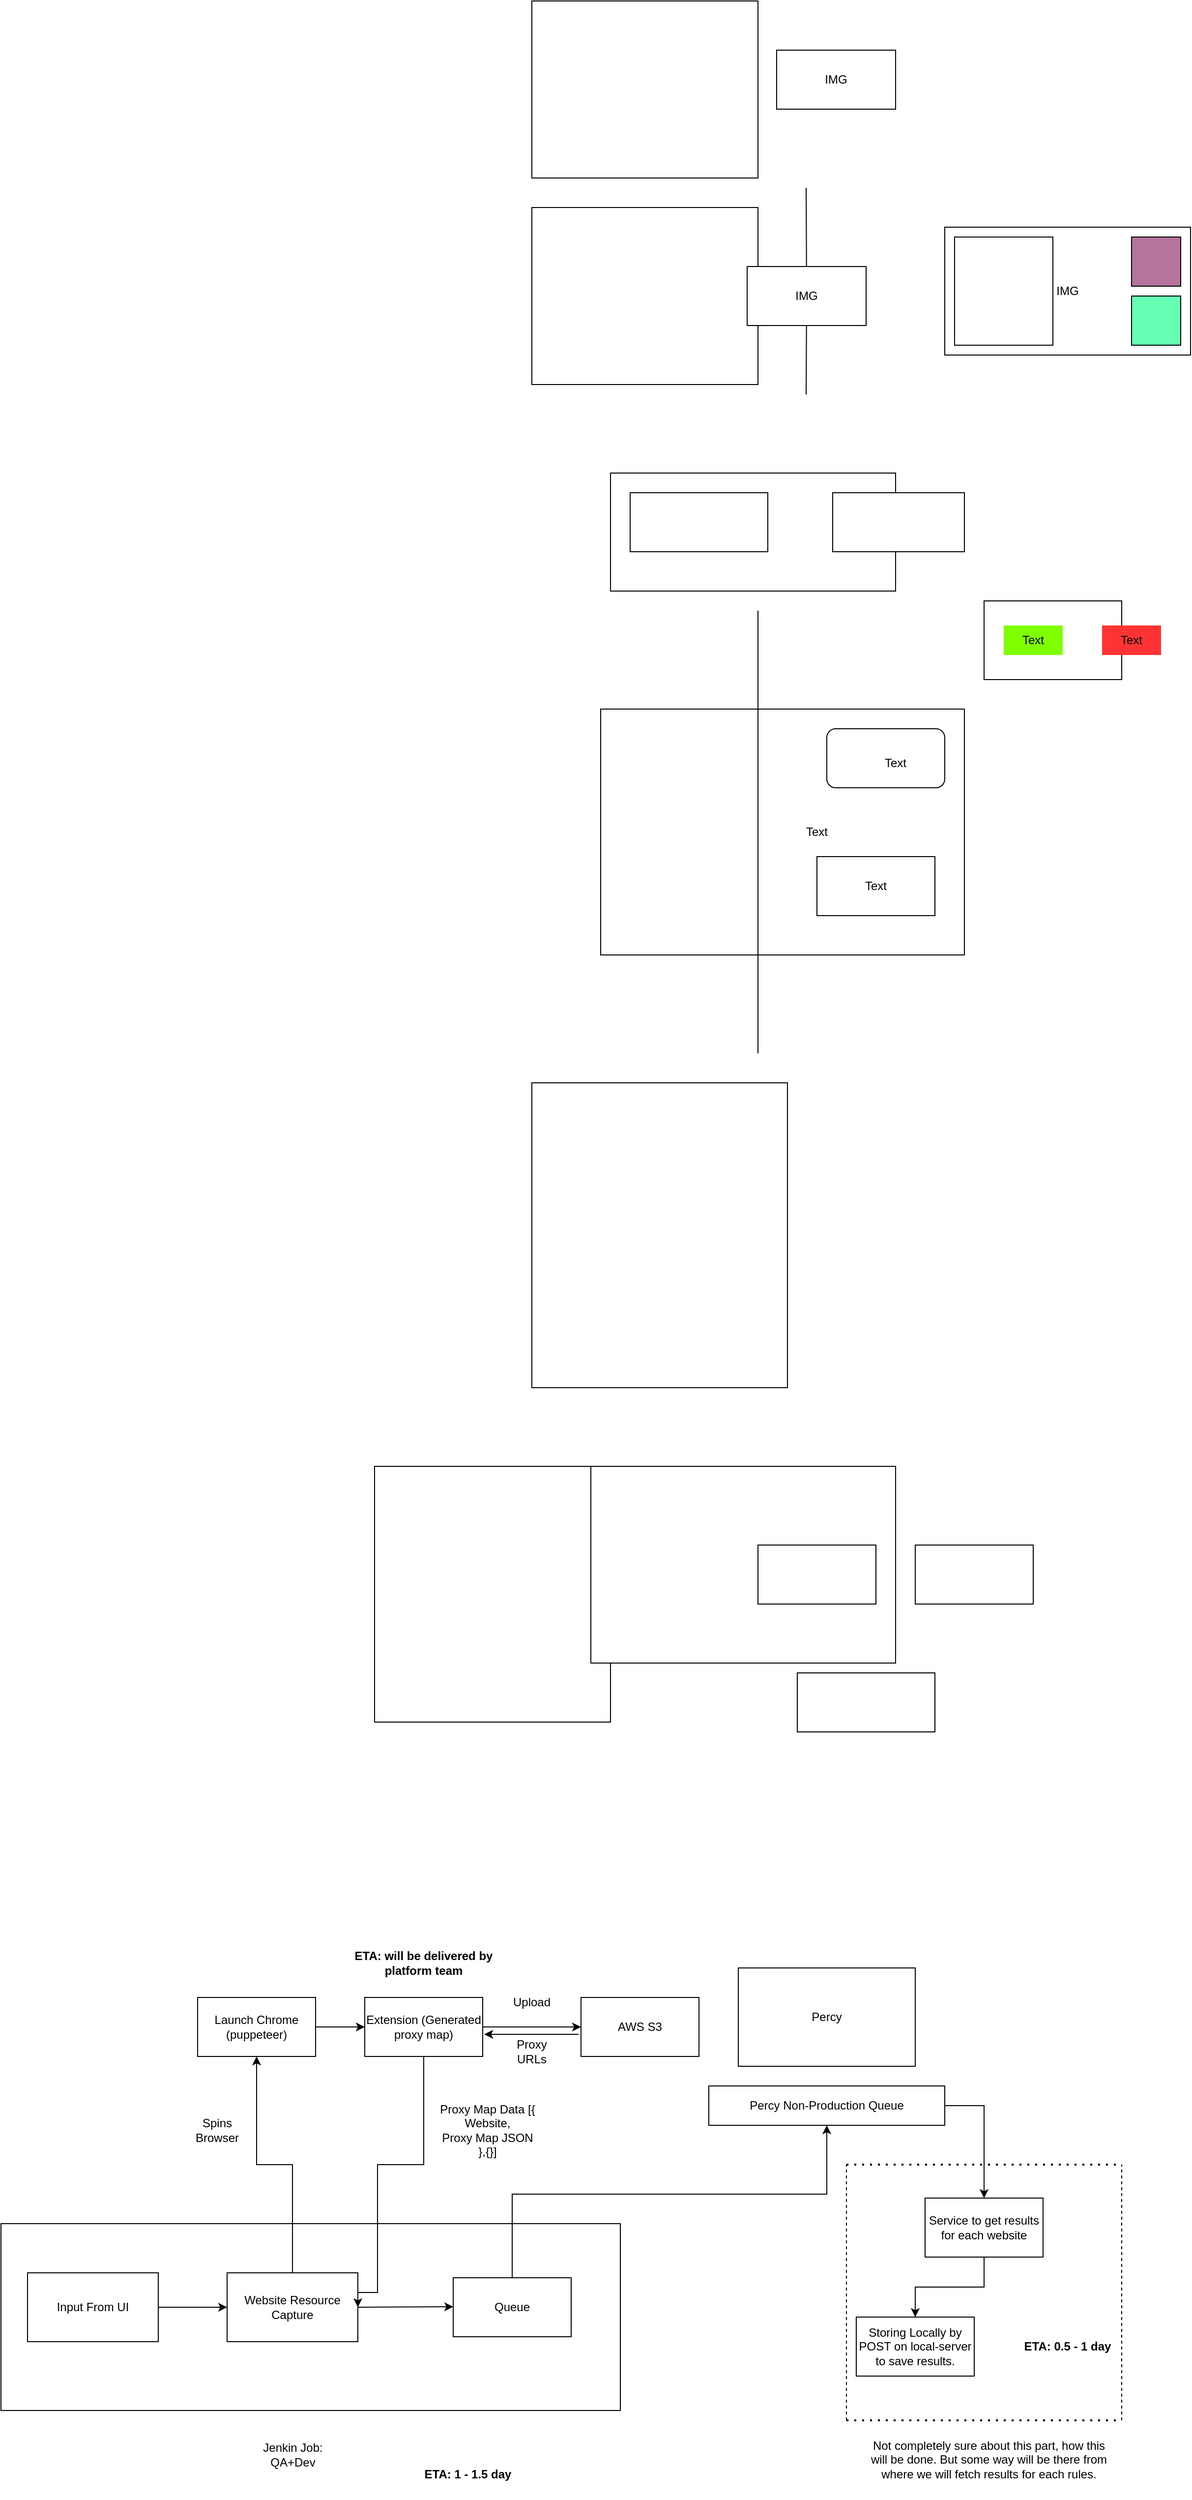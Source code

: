 <mxfile version="24.8.4">
  <diagram name="Page-1" id="3ZTmaBWesG3wab20xoZ4">
    <mxGraphModel dx="2021" dy="1774" grid="1" gridSize="10" guides="1" tooltips="1" connect="1" arrows="1" fold="1" page="1" pageScale="1" pageWidth="827" pageHeight="1169" math="0" shadow="0">
      <root>
        <mxCell id="0" />
        <mxCell id="1" parent="0" />
        <mxCell id="xEsBUwvgHWnWTjqJX90E-7" value="" style="rounded=0;whiteSpace=wrap;html=1;" parent="1" vertex="1">
          <mxGeometry x="-60" y="950" width="240" height="260" as="geometry" />
        </mxCell>
        <mxCell id="UPwrXAc3rniUV73PDgA9-1" value="" style="rounded=0;whiteSpace=wrap;html=1;" parent="1" vertex="1">
          <mxGeometry x="170" y="180" width="370" height="250" as="geometry" />
        </mxCell>
        <mxCell id="UPwrXAc3rniUV73PDgA9-2" value="" style="rounded=0;whiteSpace=wrap;html=1;" parent="1" vertex="1">
          <mxGeometry x="390" y="330" width="120" height="60" as="geometry" />
        </mxCell>
        <mxCell id="UPwrXAc3rniUV73PDgA9-3" value="Text" style="text;html=1;align=center;verticalAlign=middle;whiteSpace=wrap;rounded=0;" parent="1" vertex="1">
          <mxGeometry x="420" y="345" width="60" height="30" as="geometry" />
        </mxCell>
        <mxCell id="UPwrXAc3rniUV73PDgA9-4" value="" style="rounded=1;whiteSpace=wrap;html=1;" parent="1" vertex="1">
          <mxGeometry x="400" y="200" width="120" height="60" as="geometry" />
        </mxCell>
        <mxCell id="UPwrXAc3rniUV73PDgA9-5" value="Text" style="text;html=1;align=center;verticalAlign=middle;whiteSpace=wrap;rounded=0;" parent="1" vertex="1">
          <mxGeometry x="440" y="220" width="60" height="30" as="geometry" />
        </mxCell>
        <mxCell id="UPwrXAc3rniUV73PDgA9-6" value="Text" style="text;html=1;align=center;verticalAlign=middle;whiteSpace=wrap;rounded=0;" parent="1" vertex="1">
          <mxGeometry x="360" y="290" width="60" height="30" as="geometry" />
        </mxCell>
        <mxCell id="UPwrXAc3rniUV73PDgA9-7" value="" style="endArrow=none;html=1;rounded=0;" parent="1" edge="1">
          <mxGeometry width="50" height="50" relative="1" as="geometry">
            <mxPoint x="330" y="530" as="sourcePoint" />
            <mxPoint x="330" y="80" as="targetPoint" />
          </mxGeometry>
        </mxCell>
        <mxCell id="xEsBUwvgHWnWTjqJX90E-1" value="" style="rounded=0;whiteSpace=wrap;html=1;" parent="1" vertex="1">
          <mxGeometry x="100" y="560" width="260" height="310" as="geometry" />
        </mxCell>
        <mxCell id="xEsBUwvgHWnWTjqJX90E-3" value="" style="rounded=0;whiteSpace=wrap;html=1;" parent="1" vertex="1">
          <mxGeometry x="160" y="950" width="310" height="200" as="geometry" />
        </mxCell>
        <mxCell id="xEsBUwvgHWnWTjqJX90E-4" value="Percy" style="rounded=0;whiteSpace=wrap;html=1;" parent="1" vertex="1">
          <mxGeometry x="310" y="1460" width="180" height="100" as="geometry" />
        </mxCell>
        <mxCell id="xEsBUwvgHWnWTjqJX90E-5" value="" style="rounded=0;whiteSpace=wrap;html=1;" parent="1" vertex="1">
          <mxGeometry x="330" y="1030" width="120" height="60" as="geometry" />
        </mxCell>
        <mxCell id="xEsBUwvgHWnWTjqJX90E-6" value="" style="rounded=0;whiteSpace=wrap;html=1;" parent="1" vertex="1">
          <mxGeometry x="490" y="1030" width="120" height="60" as="geometry" />
        </mxCell>
        <mxCell id="xEsBUwvgHWnWTjqJX90E-8" value="" style="rounded=0;whiteSpace=wrap;html=1;" parent="1" vertex="1">
          <mxGeometry x="370" y="1160" width="140" height="60" as="geometry" />
        </mxCell>
        <mxCell id="-mlERuU3pV8OoJhpunBy-1" value="IMG" style="rounded=0;whiteSpace=wrap;html=1;" parent="1" vertex="1">
          <mxGeometry x="349" y="-490" width="121" height="60" as="geometry" />
        </mxCell>
        <mxCell id="-mlERuU3pV8OoJhpunBy-2" value="" style="rounded=0;whiteSpace=wrap;html=1;" parent="1" vertex="1">
          <mxGeometry x="100" y="-540" width="230" height="180" as="geometry" />
        </mxCell>
        <mxCell id="mzFxPpL-yWvgpCiozBXA-2" value="" style="rounded=0;whiteSpace=wrap;html=1;" parent="1" vertex="1">
          <mxGeometry x="100" y="-330" width="230" height="180" as="geometry" />
        </mxCell>
        <mxCell id="mzFxPpL-yWvgpCiozBXA-3" value="" style="endArrow=none;html=1;rounded=0;" parent="1" source="mzFxPpL-yWvgpCiozBXA-1" edge="1">
          <mxGeometry width="50" height="50" relative="1" as="geometry">
            <mxPoint x="379" y="-140" as="sourcePoint" />
            <mxPoint x="379" y="-350" as="targetPoint" />
          </mxGeometry>
        </mxCell>
        <mxCell id="mzFxPpL-yWvgpCiozBXA-4" value="IMG" style="rounded=0;whiteSpace=wrap;html=1;" parent="1" vertex="1">
          <mxGeometry x="520" y="-310" width="250" height="130" as="geometry" />
        </mxCell>
        <mxCell id="mzFxPpL-yWvgpCiozBXA-5" value="" style="rounded=0;whiteSpace=wrap;html=1;fillColor=#66FFB3;" parent="1" vertex="1">
          <mxGeometry x="710" y="-240" width="50" height="50" as="geometry" />
        </mxCell>
        <mxCell id="mzFxPpL-yWvgpCiozBXA-6" value="" style="rounded=0;whiteSpace=wrap;html=1;fillColor=#B5739D;" parent="1" vertex="1">
          <mxGeometry x="710" y="-300" width="50" height="50" as="geometry" />
        </mxCell>
        <mxCell id="mzFxPpL-yWvgpCiozBXA-7" value="" style="rounded=0;whiteSpace=wrap;html=1;" parent="1" vertex="1">
          <mxGeometry x="530" y="-300" width="100" height="110" as="geometry" />
        </mxCell>
        <mxCell id="mzFxPpL-yWvgpCiozBXA-8" value="" style="endArrow=none;html=1;rounded=0;" parent="1" target="mzFxPpL-yWvgpCiozBXA-1" edge="1">
          <mxGeometry width="50" height="50" relative="1" as="geometry">
            <mxPoint x="379" y="-140" as="sourcePoint" />
            <mxPoint x="379" y="-350" as="targetPoint" />
          </mxGeometry>
        </mxCell>
        <mxCell id="mzFxPpL-yWvgpCiozBXA-1" value="IMG" style="rounded=0;whiteSpace=wrap;html=1;" parent="1" vertex="1">
          <mxGeometry x="319" y="-270" width="121" height="60" as="geometry" />
        </mxCell>
        <mxCell id="mzFxPpL-yWvgpCiozBXA-9" value="" style="rounded=0;whiteSpace=wrap;html=1;" parent="1" vertex="1">
          <mxGeometry x="180" y="-60" width="290" height="120" as="geometry" />
        </mxCell>
        <mxCell id="mzFxPpL-yWvgpCiozBXA-10" value="" style="rounded=0;whiteSpace=wrap;html=1;" parent="1" vertex="1">
          <mxGeometry x="200" y="-40" width="140" height="60" as="geometry" />
        </mxCell>
        <mxCell id="mzFxPpL-yWvgpCiozBXA-11" value="" style="rounded=0;whiteSpace=wrap;html=1;" parent="1" vertex="1">
          <mxGeometry x="406" y="-40" width="134" height="60" as="geometry" />
        </mxCell>
        <mxCell id="lRBiv06avsz0MKo187st-1" value="" style="rounded=0;whiteSpace=wrap;html=1;" parent="1" vertex="1">
          <mxGeometry x="560" y="70" width="140" height="80" as="geometry" />
        </mxCell>
        <mxCell id="lRBiv06avsz0MKo187st-2" value="Text" style="text;html=1;align=center;verticalAlign=middle;whiteSpace=wrap;rounded=0;fillColor=#FF3333;" parent="1" vertex="1">
          <mxGeometry x="680" y="95" width="60" height="30" as="geometry" />
        </mxCell>
        <mxCell id="lRBiv06avsz0MKo187st-3" value="Text" style="text;html=1;align=center;verticalAlign=middle;whiteSpace=wrap;rounded=0;fillColor=#80FF00;" parent="1" vertex="1">
          <mxGeometry x="580" y="95" width="60" height="30" as="geometry" />
        </mxCell>
        <mxCell id="nasCyZGMzeWycCTVbHaB-1" value="" style="rounded=0;whiteSpace=wrap;html=1;" vertex="1" parent="1">
          <mxGeometry x="-440" y="1720" width="630" height="190" as="geometry" />
        </mxCell>
        <mxCell id="nasCyZGMzeWycCTVbHaB-2" value="Input From UI" style="rounded=0;whiteSpace=wrap;html=1;" vertex="1" parent="1">
          <mxGeometry x="-413" y="1770" width="133" height="70" as="geometry" />
        </mxCell>
        <mxCell id="nasCyZGMzeWycCTVbHaB-11" style="edgeStyle=orthogonalEdgeStyle;rounded=0;orthogonalLoop=1;jettySize=auto;html=1;entryX=0.5;entryY=1;entryDx=0;entryDy=0;" edge="1" parent="1" source="nasCyZGMzeWycCTVbHaB-3" target="nasCyZGMzeWycCTVbHaB-7">
          <mxGeometry relative="1" as="geometry" />
        </mxCell>
        <mxCell id="nasCyZGMzeWycCTVbHaB-3" value="Website Resource Capture" style="rounded=0;whiteSpace=wrap;html=1;" vertex="1" parent="1">
          <mxGeometry x="-210" y="1770" width="133" height="70" as="geometry" />
        </mxCell>
        <mxCell id="nasCyZGMzeWycCTVbHaB-4" value="Jenkin Job: QA+Dev" style="text;html=1;align=center;verticalAlign=middle;whiteSpace=wrap;rounded=0;" vertex="1" parent="1">
          <mxGeometry x="-178.5" y="1930" width="70" height="50" as="geometry" />
        </mxCell>
        <mxCell id="nasCyZGMzeWycCTVbHaB-29" style="edgeStyle=orthogonalEdgeStyle;rounded=0;orthogonalLoop=1;jettySize=auto;html=1;entryX=0.5;entryY=0;entryDx=0;entryDy=0;exitX=1;exitY=0.5;exitDx=0;exitDy=0;" edge="1" parent="1" source="nasCyZGMzeWycCTVbHaB-5" target="nasCyZGMzeWycCTVbHaB-27">
          <mxGeometry relative="1" as="geometry" />
        </mxCell>
        <mxCell id="nasCyZGMzeWycCTVbHaB-5" value="Percy Non-Production Queue" style="rounded=0;whiteSpace=wrap;html=1;" vertex="1" parent="1">
          <mxGeometry x="280" y="1580" width="240" height="40" as="geometry" />
        </mxCell>
        <mxCell id="nasCyZGMzeWycCTVbHaB-9" style="edgeStyle=orthogonalEdgeStyle;rounded=0;orthogonalLoop=1;jettySize=auto;html=1;exitX=1;exitY=0.5;exitDx=0;exitDy=0;" edge="1" parent="1" source="nasCyZGMzeWycCTVbHaB-7" target="nasCyZGMzeWycCTVbHaB-10">
          <mxGeometry relative="1" as="geometry">
            <mxPoint x="-10" y="1520" as="targetPoint" />
          </mxGeometry>
        </mxCell>
        <mxCell id="nasCyZGMzeWycCTVbHaB-7" value="Launch Chrome (puppeteer)" style="rounded=0;whiteSpace=wrap;html=1;" vertex="1" parent="1">
          <mxGeometry x="-240" y="1490" width="120" height="60" as="geometry" />
        </mxCell>
        <mxCell id="nasCyZGMzeWycCTVbHaB-13" style="edgeStyle=orthogonalEdgeStyle;rounded=0;orthogonalLoop=1;jettySize=auto;html=1;entryX=0;entryY=0.5;entryDx=0;entryDy=0;" edge="1" parent="1" source="nasCyZGMzeWycCTVbHaB-10" target="nasCyZGMzeWycCTVbHaB-12">
          <mxGeometry relative="1" as="geometry" />
        </mxCell>
        <mxCell id="nasCyZGMzeWycCTVbHaB-20" style="edgeStyle=orthogonalEdgeStyle;rounded=0;orthogonalLoop=1;jettySize=auto;html=1;entryX=1;entryY=0.5;entryDx=0;entryDy=0;" edge="1" parent="1" source="nasCyZGMzeWycCTVbHaB-10" target="nasCyZGMzeWycCTVbHaB-3">
          <mxGeometry relative="1" as="geometry">
            <Array as="points">
              <mxPoint x="-10" y="1660" />
              <mxPoint x="-57" y="1660" />
              <mxPoint x="-57" y="1790" />
              <mxPoint x="-77" y="1790" />
            </Array>
          </mxGeometry>
        </mxCell>
        <mxCell id="nasCyZGMzeWycCTVbHaB-10" value="Extension (Generated proxy map)" style="rounded=0;whiteSpace=wrap;html=1;" vertex="1" parent="1">
          <mxGeometry x="-70" y="1490" width="120" height="60" as="geometry" />
        </mxCell>
        <mxCell id="nasCyZGMzeWycCTVbHaB-12" value="AWS S3" style="rounded=0;whiteSpace=wrap;html=1;" vertex="1" parent="1">
          <mxGeometry x="150" y="1490" width="120" height="60" as="geometry" />
        </mxCell>
        <mxCell id="nasCyZGMzeWycCTVbHaB-17" value="" style="endArrow=classic;html=1;rounded=0;entryX=1.013;entryY=0.625;entryDx=0;entryDy=0;entryPerimeter=0;exitX=-0.021;exitY=0.625;exitDx=0;exitDy=0;exitPerimeter=0;" edge="1" parent="1" source="nasCyZGMzeWycCTVbHaB-12" target="nasCyZGMzeWycCTVbHaB-10">
          <mxGeometry width="50" height="50" relative="1" as="geometry">
            <mxPoint x="70" y="1740" as="sourcePoint" />
            <mxPoint x="120" y="1690" as="targetPoint" />
          </mxGeometry>
        </mxCell>
        <mxCell id="nasCyZGMzeWycCTVbHaB-18" value="Upload" style="text;html=1;align=center;verticalAlign=middle;whiteSpace=wrap;rounded=0;" vertex="1" parent="1">
          <mxGeometry x="70" y="1480" width="60" height="30" as="geometry" />
        </mxCell>
        <mxCell id="nasCyZGMzeWycCTVbHaB-19" value="Proxy URLs" style="text;html=1;align=center;verticalAlign=middle;whiteSpace=wrap;rounded=0;" vertex="1" parent="1">
          <mxGeometry x="70" y="1530" width="60" height="30" as="geometry" />
        </mxCell>
        <mxCell id="nasCyZGMzeWycCTVbHaB-21" value="Spins Browser" style="text;html=1;align=center;verticalAlign=middle;whiteSpace=wrap;rounded=0;" vertex="1" parent="1">
          <mxGeometry x="-250" y="1610" width="60" height="30" as="geometry" />
        </mxCell>
        <mxCell id="nasCyZGMzeWycCTVbHaB-22" value="Proxy Map Data [{&lt;div&gt;Website,&lt;br&gt;&lt;div&gt;Proxy Map JSON&lt;/div&gt;&lt;/div&gt;&lt;div&gt;},{}]&lt;/div&gt;" style="text;html=1;align=center;verticalAlign=middle;whiteSpace=wrap;rounded=0;" vertex="1" parent="1">
          <mxGeometry y="1585" width="110" height="80" as="geometry" />
        </mxCell>
        <mxCell id="nasCyZGMzeWycCTVbHaB-26" style="edgeStyle=orthogonalEdgeStyle;rounded=0;orthogonalLoop=1;jettySize=auto;html=1;entryX=0.5;entryY=1;entryDx=0;entryDy=0;" edge="1" parent="1" source="nasCyZGMzeWycCTVbHaB-23" target="nasCyZGMzeWycCTVbHaB-5">
          <mxGeometry relative="1" as="geometry">
            <Array as="points">
              <mxPoint x="80" y="1690" />
              <mxPoint x="400" y="1690" />
            </Array>
          </mxGeometry>
        </mxCell>
        <mxCell id="nasCyZGMzeWycCTVbHaB-23" value="Queue" style="rounded=0;whiteSpace=wrap;html=1;" vertex="1" parent="1">
          <mxGeometry x="20" y="1775" width="120" height="60" as="geometry" />
        </mxCell>
        <mxCell id="nasCyZGMzeWycCTVbHaB-31" style="edgeStyle=orthogonalEdgeStyle;rounded=0;orthogonalLoop=1;jettySize=auto;html=1;entryX=0.5;entryY=0;entryDx=0;entryDy=0;" edge="1" parent="1" source="nasCyZGMzeWycCTVbHaB-27" target="nasCyZGMzeWycCTVbHaB-30">
          <mxGeometry relative="1" as="geometry" />
        </mxCell>
        <mxCell id="nasCyZGMzeWycCTVbHaB-27" value="Service to get results for each website" style="rounded=0;whiteSpace=wrap;html=1;" vertex="1" parent="1">
          <mxGeometry x="500" y="1694" width="120" height="60" as="geometry" />
        </mxCell>
        <mxCell id="nasCyZGMzeWycCTVbHaB-30" value="Storing Locally by POST on local-server to save results." style="rounded=0;whiteSpace=wrap;html=1;" vertex="1" parent="1">
          <mxGeometry x="430" y="1815" width="120" height="60" as="geometry" />
        </mxCell>
        <mxCell id="nasCyZGMzeWycCTVbHaB-32" value="" style="endArrow=classic;html=1;rounded=0;exitX=1;exitY=0.5;exitDx=0;exitDy=0;entryX=0;entryY=0.5;entryDx=0;entryDy=0;" edge="1" parent="1" source="nasCyZGMzeWycCTVbHaB-2" target="nasCyZGMzeWycCTVbHaB-3">
          <mxGeometry width="50" height="50" relative="1" as="geometry">
            <mxPoint x="120" y="1740" as="sourcePoint" />
            <mxPoint x="170" y="1690" as="targetPoint" />
          </mxGeometry>
        </mxCell>
        <mxCell id="nasCyZGMzeWycCTVbHaB-33" value="" style="endArrow=classic;html=1;rounded=0;exitX=1;exitY=0.5;exitDx=0;exitDy=0;entryX=0;entryY=0.5;entryDx=0;entryDy=0;" edge="1" parent="1" source="nasCyZGMzeWycCTVbHaB-3">
          <mxGeometry width="50" height="50" relative="1" as="geometry">
            <mxPoint x="-50" y="1804.5" as="sourcePoint" />
            <mxPoint x="20" y="1804.5" as="targetPoint" />
          </mxGeometry>
        </mxCell>
        <mxCell id="nasCyZGMzeWycCTVbHaB-34" value="&lt;b&gt;ETA: 1 - 1.5 day&lt;/b&gt;" style="text;html=1;align=center;verticalAlign=middle;whiteSpace=wrap;rounded=0;" vertex="1" parent="1">
          <mxGeometry x="-20" y="1950" width="110" height="50" as="geometry" />
        </mxCell>
        <mxCell id="nasCyZGMzeWycCTVbHaB-35" value="&lt;b&gt;ETA: 0.5 - 1 day&lt;/b&gt;" style="text;html=1;align=center;verticalAlign=middle;whiteSpace=wrap;rounded=0;" vertex="1" parent="1">
          <mxGeometry x="590" y="1820" width="110" height="50" as="geometry" />
        </mxCell>
        <mxCell id="nasCyZGMzeWycCTVbHaB-36" value="&lt;b&gt;ETA: will be delivered by platform team&lt;/b&gt;" style="text;html=1;align=center;verticalAlign=middle;whiteSpace=wrap;rounded=0;" vertex="1" parent="1">
          <mxGeometry x="-85" y="1440" width="150" height="30" as="geometry" />
        </mxCell>
        <mxCell id="nasCyZGMzeWycCTVbHaB-40" value="" style="endArrow=none;dashed=1;html=1;rounded=0;" edge="1" parent="1">
          <mxGeometry width="50" height="50" relative="1" as="geometry">
            <mxPoint x="420" y="1920" as="sourcePoint" />
            <mxPoint x="420" y="1660" as="targetPoint" />
          </mxGeometry>
        </mxCell>
        <mxCell id="nasCyZGMzeWycCTVbHaB-41" value="" style="endArrow=none;dashed=1;html=1;rounded=0;" edge="1" parent="1">
          <mxGeometry width="50" height="50" relative="1" as="geometry">
            <mxPoint x="700" y="1920" as="sourcePoint" />
            <mxPoint x="700" y="1660" as="targetPoint" />
          </mxGeometry>
        </mxCell>
        <mxCell id="nasCyZGMzeWycCTVbHaB-42" value="" style="endArrow=none;dashed=1;html=1;dashPattern=1 3;strokeWidth=2;rounded=0;" edge="1" parent="1">
          <mxGeometry width="50" height="50" relative="1" as="geometry">
            <mxPoint x="420" y="1660" as="sourcePoint" />
            <mxPoint x="700" y="1660" as="targetPoint" />
          </mxGeometry>
        </mxCell>
        <mxCell id="nasCyZGMzeWycCTVbHaB-43" value="" style="endArrow=none;dashed=1;html=1;dashPattern=1 3;strokeWidth=2;rounded=0;" edge="1" parent="1">
          <mxGeometry width="50" height="50" relative="1" as="geometry">
            <mxPoint x="420" y="1920" as="sourcePoint" />
            <mxPoint x="700" y="1920" as="targetPoint" />
          </mxGeometry>
        </mxCell>
        <mxCell id="nasCyZGMzeWycCTVbHaB-44" value="Not completely sure about this part, how this will be done. But some way will be there from where we will fetch results for each rules." style="text;html=1;align=center;verticalAlign=middle;whiteSpace=wrap;rounded=0;" vertex="1" parent="1">
          <mxGeometry x="440" y="1930" width="250" height="60" as="geometry" />
        </mxCell>
      </root>
    </mxGraphModel>
  </diagram>
</mxfile>
